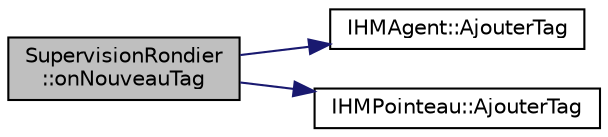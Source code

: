 digraph "SupervisionRondier::onNouveauTag"
{
 // LATEX_PDF_SIZE
  edge [fontname="Helvetica",fontsize="10",labelfontname="Helvetica",labelfontsize="10"];
  node [fontname="Helvetica",fontsize="10",shape=record];
  rankdir="LR";
  Node1 [label="SupervisionRondier\l::onNouveauTag",height=0.2,width=0.4,color="black", fillcolor="grey75", style="filled", fontcolor="black",tooltip=" "];
  Node1 -> Node2 [color="midnightblue",fontsize="10",style="solid",fontname="Helvetica"];
  Node2 [label="IHMAgent::AjouterTag",height=0.2,width=0.4,color="black", fillcolor="white", style="filled",URL="$class_i_h_m_agent.html#a4d80cd9b96d6309b250c672d92f53613",tooltip=" "];
  Node1 -> Node3 [color="midnightblue",fontsize="10",style="solid",fontname="Helvetica"];
  Node3 [label="IHMPointeau::AjouterTag",height=0.2,width=0.4,color="black", fillcolor="white", style="filled",URL="$class_i_h_m_pointeau.html#a6400deec93f8523fc21b22fc18d5ade9",tooltip=" "];
}

